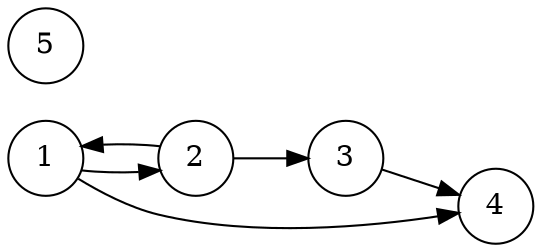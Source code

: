 digraph {
rankdir = "LR"

node [shape=circle] Node1 [label="1"];
node [shape=circle] Node2 [label="2"];
node [shape=circle] Node3 [label="3"];
node [shape=circle] Node4 [label="4"];
node [shape=circle] Node5 [label="5"];
Node1 -> Node2 [label=""];
Node1 -> Node4 [label=""];
Node2 -> Node1 [label=""];
Node2 -> Node3 [label=""];
Node3 -> Node4 [label=""];

}